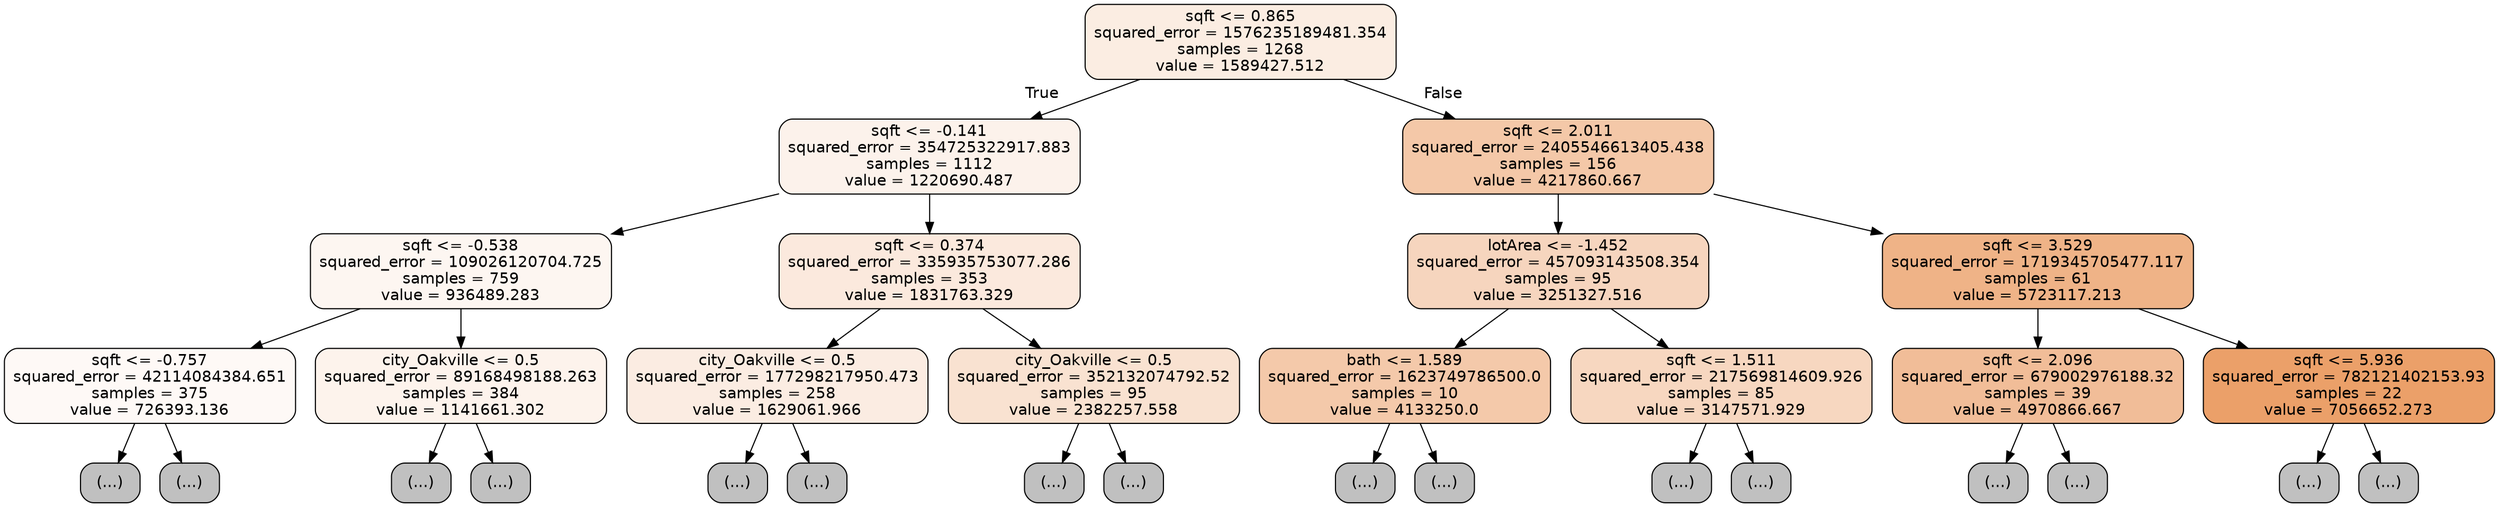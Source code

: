 digraph Tree {
node [shape=box, style="filled, rounded", color="black", fontname="helvetica"] ;
edge [fontname="helvetica"] ;
0 [label="sqft <= 0.865\nsquared_error = 1576235189481.354\nsamples = 1268\nvalue = 1589427.512", fillcolor="#fbede2"] ;
1 [label="sqft <= -0.141\nsquared_error = 354725322917.883\nsamples = 1112\nvalue = 1220690.487", fillcolor="#fcf2eb"] ;
0 -> 1 [labeldistance=2.5, labelangle=45, headlabel="True"] ;
2 [label="sqft <= -0.538\nsquared_error = 109026120704.725\nsamples = 759\nvalue = 936489.283", fillcolor="#fdf6f1"] ;
1 -> 2 ;
3 [label="sqft <= -0.757\nsquared_error = 42114084384.651\nsamples = 375\nvalue = 726393.136", fillcolor="#fef9f6"] ;
2 -> 3 ;
4 [label="(...)", fillcolor="#C0C0C0"] ;
3 -> 4 ;
59 [label="(...)", fillcolor="#C0C0C0"] ;
3 -> 59 ;
108 [label="city_Oakville <= 0.5\nsquared_error = 89168498188.263\nsamples = 384\nvalue = 1141661.302", fillcolor="#fdf3ec"] ;
2 -> 108 ;
109 [label="(...)", fillcolor="#C0C0C0"] ;
108 -> 109 ;
158 [label="(...)", fillcolor="#C0C0C0"] ;
108 -> 158 ;
189 [label="sqft <= 0.374\nsquared_error = 335935753077.286\nsamples = 353\nvalue = 1831763.329", fillcolor="#fbe9dd"] ;
1 -> 189 ;
190 [label="city_Oakville <= 0.5\nsquared_error = 177298217950.473\nsamples = 258\nvalue = 1629061.966", fillcolor="#fbece2"] ;
189 -> 190 ;
191 [label="(...)", fillcolor="#C0C0C0"] ;
190 -> 191 ;
232 [label="(...)", fillcolor="#C0C0C0"] ;
190 -> 232 ;
259 [label="city_Oakville <= 0.5\nsquared_error = 352132074792.52\nsamples = 95\nvalue = 2382257.558", fillcolor="#f9e2d1"] ;
189 -> 259 ;
260 [label="(...)", fillcolor="#C0C0C0"] ;
259 -> 260 ;
279 [label="(...)", fillcolor="#C0C0C0"] ;
259 -> 279 ;
296 [label="sqft <= 2.011\nsquared_error = 2405546613405.438\nsamples = 156\nvalue = 4217860.667", fillcolor="#f4c8a8"] ;
0 -> 296 [labeldistance=2.5, labelangle=-45, headlabel="False"] ;
297 [label="lotArea <= -1.452\nsquared_error = 457093143508.354\nsamples = 95\nvalue = 3251327.516", fillcolor="#f6d5be"] ;
296 -> 297 ;
298 [label="bath <= 1.589\nsquared_error = 1623749786500.0\nsamples = 10\nvalue = 4133250.0", fillcolor="#f4c9aa"] ;
297 -> 298 ;
299 [label="(...)", fillcolor="#C0C0C0"] ;
298 -> 299 ;
300 [label="(...)", fillcolor="#C0C0C0"] ;
298 -> 300 ;
301 [label="sqft <= 1.511\nsquared_error = 217569814609.926\nsamples = 85\nvalue = 3147571.929", fillcolor="#f7d7c0"] ;
297 -> 301 ;
302 [label="(...)", fillcolor="#C0C0C0"] ;
301 -> 302 ;
321 [label="(...)", fillcolor="#C0C0C0"] ;
301 -> 321 ;
330 [label="sqft <= 3.529\nsquared_error = 1719345705477.117\nsamples = 61\nvalue = 5723117.213", fillcolor="#efb387"] ;
296 -> 330 ;
331 [label="sqft <= 2.096\nsquared_error = 679002976188.32\nsamples = 39\nvalue = 4970866.667", fillcolor="#f1bd98"] ;
330 -> 331 ;
332 [label="(...)", fillcolor="#C0C0C0"] ;
331 -> 332 ;
333 [label="(...)", fillcolor="#C0C0C0"] ;
331 -> 333 ;
346 [label="sqft <= 5.936\nsquared_error = 782121402153.93\nsamples = 22\nvalue = 7056652.273", fillcolor="#eba069"] ;
330 -> 346 ;
347 [label="(...)", fillcolor="#C0C0C0"] ;
346 -> 347 ;
352 [label="(...)", fillcolor="#C0C0C0"] ;
346 -> 352 ;
}